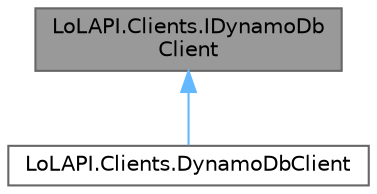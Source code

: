 digraph "LoLAPI.Clients.IDynamoDbClient"
{
 // LATEX_PDF_SIZE
  bgcolor="transparent";
  edge [fontname=Helvetica,fontsize=10,labelfontname=Helvetica,labelfontsize=10];
  node [fontname=Helvetica,fontsize=10,shape=box,height=0.2,width=0.4];
  Node1 [id="Node000001",label="LoLAPI.Clients.IDynamoDb\lClient",height=0.2,width=0.4,color="gray40", fillcolor="grey60", style="filled", fontcolor="black",tooltip=" "];
  Node1 -> Node2 [id="edge1_Node000001_Node000002",dir="back",color="steelblue1",style="solid",tooltip=" "];
  Node2 [id="Node000002",label="LoLAPI.Clients.DynamoDbClient",height=0.2,width=0.4,color="gray40", fillcolor="white", style="filled",URL="$class_lo_l_a_p_i_1_1_clients_1_1_dynamo_db_client.html",tooltip=" "];
}
